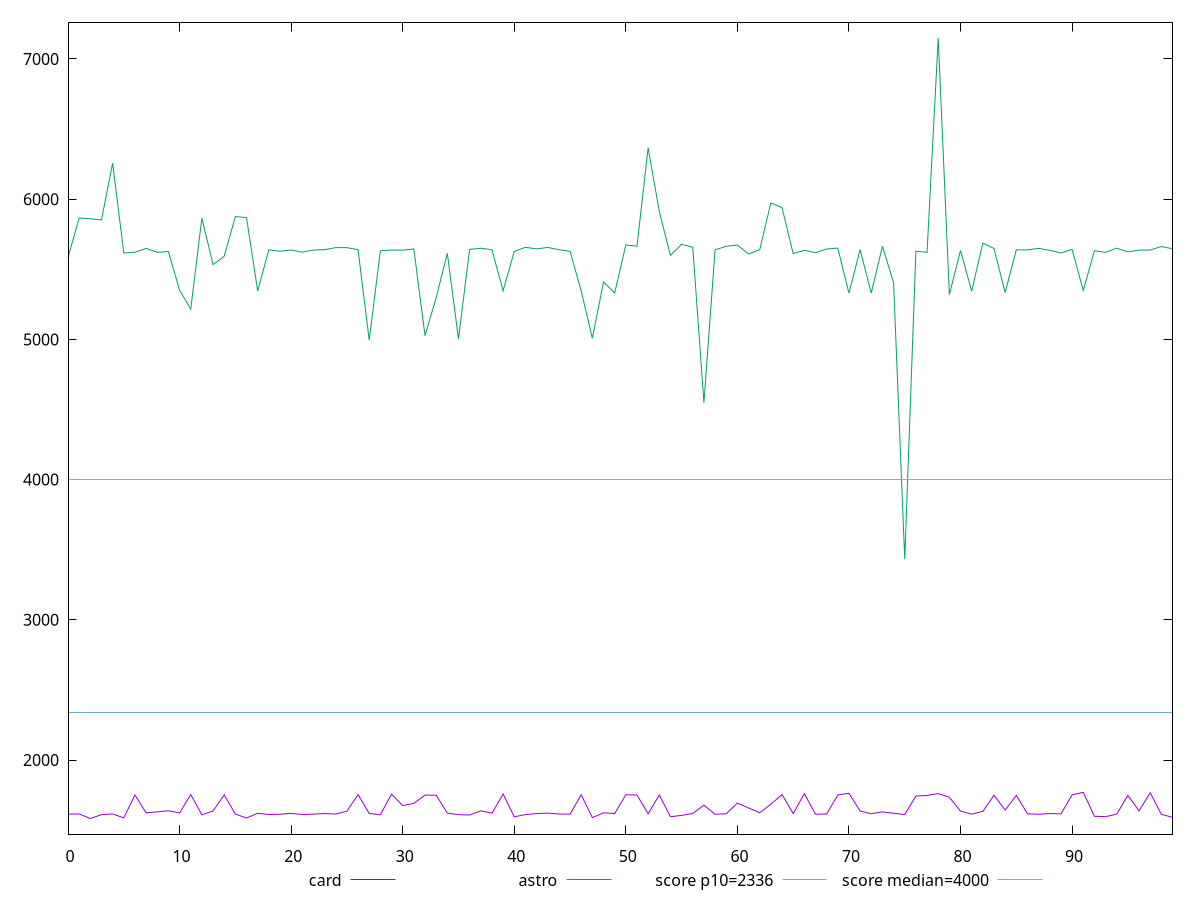 reset

$card <<EOF
0 1614.1290000000001
1 1615.9733999999999
2 1583.1881999999998
3 1610.7822
4 1615.674
5 1587.8097
6 1750.7804
7 1623.8217
8 1631.0306999999998
9 1638.606
10 1622.8065000000001
11 1753.7813999999998
12 1609.3410000000001
13 1637.1513
14 1751.5172000000002
15 1614.7173
16 1586.8200000000002
17 1620.5784
18 1611.825
19 1613.4876000000002
20 1619.7921000000001
21 1612.0218
22 1614.4830000000002
23 1618.5489
24 1615.2758999999996
25 1635.5289000000002
26 1753.882
27 1619.076
28 1610.25
29 1757.082
30 1675.588
31 1691.4515999999999
32 1750.268
33 1749.2399999999998
34 1621.9817999999998
35 1610.4948
36 1608.1118999999999
37 1637.8854000000001
38 1621.0263
39 1758.088
40 1595.2403999999997
41 1611.1499999999999
42 1618.3749
43 1621.797
44 1615.458
45 1613.8803
46 1752.6390000000001
47 1589.4264
48 1624.3308000000002
49 1618.3925999999997
50 1752.812
51 1750.6596
52 1617.3509999999999
53 1750.92
54 1595.7333
55 1605.6915000000001
56 1619.0532000000003
57 1678.805
58 1613.151
59 1616.9633999999996
60 1693.3002
62 1624.1142
63 1685.325
64 1754.198
65 1618.2873000000002
66 1760.5154000000002
67 1613.283
68 1616.0586
69 1750.958
70 1763.25
71 1636.5978
72 1617.6216
73 1630.1717999999998
74 1620.7644
75 1611.5079
76 1743.2960000000003
77 1747.7780000000002
78 1761.02
79 1734.6660000000002
80 1635.84
81 1614.1845
82 1633.8990000000001
83 1748.7640000000001
84 1643.3051999999998
85 1748.386
86 1616.8779
87 1613.1876
88 1618.8639
89 1615.8759
90 1751.368
91 1769.9472
92 1599.435
93 1596.5700000000002
94 1614.2561999999998
95 1748.4996
96 1637.9940000000001
97 1767.0516
98 1612.9560000000001
99 1591.9479000000001
EOF

$astro <<EOF
0 5584.005
1 5864.635999999999
2 5860.444
3 5851.784000000001
4 6256.0635
5 5616.1539999999995
6 5621.341
7 5648.961000000002
8 5620.597000000001
9 5626.189000000001
10 5350.900999999999
11 5215.360999999999
12 5864.396000000002
13 5533.557
14 5592.199999999998
15 5875.8460000000005
16 5868.620999999997
17 5345.664999999999
18 5639.085
19 5628.479000000001
20 5637.483999999999
21 5621.781999999997
22 5637.317999999997
23 5639.57
24 5654.421000000002
25 5654.156000000001
26 5638.937999999999
27 4994.270999999999
28 5632.201999999998
29 5637.2080000000005
30 5636.405999999999
31 5644.549
32 5025.866
33 5297.145
34 5613.955000000002
35 5003.754999999999
36 5641.564999999999
37 5649.9950000000035
38 5639.728
39 5346.0340000000015
40 5627.268999999998
41 5656.782999999999
42 5645.071999999998
43 5655.474
44 5639.614999999999
45 5628.366000000001
46 5345.5509999999995
47 5008.126999999999
48 5409.2840000000015
49 5330.910000000001
50 5673.847
51 5664.651999999999
52 6365.661000000002
53 5911.594
54 5598.749
55 5678.195000000002
56 5657.228
57 4548.050000000001
58 5638.908000000001
59 5663.467999999998
60 5672.551
61 5609.136999999999
62 5639.344
63 5972.140000000002
64 5939.6810000000005
65 5611.690000000001
66 5635.3240000000005
67 5618.497000000001
68 5644.606000000001
69 5650.890999999998
70 5330.197000000001
71 5640.022000000001
72 5330.186
73 5663.8229999999985
74 5404.424000000002
75 3432.1140000000005
76 5628.929
77 5620.7890000000025
78 7149.7955
79 5320.129999999999
80 5633.520999999998
81 5343.764000000001
82 5686.022000000002
83 5648.417000000001
84 5333.840999999999
85 5638.377999999999
86 5638.167999999999
87 5648.679999999998
88 5635.484999999999
89 5615.823
90 5641.906999999998
91 5348.424999999999
92 5631.814
93 5620.475000000002
94 5650.444000000001
95 5623.78
96 5636.795000000001
97 5637.382000000002
98 5661.879
99 5646.531999999998
EOF

set key outside below
set xrange [0:99]
set yrange [1471.8560539999999:7261.127646]
set trange [1471.8560539999999:7261.127646]
set terminal svg size 640, 520 enhanced background rgb 'white'
set output "reports/report_00030_2021-02-24T20-42-31.540Z/first-meaningful-paint/comparison/line/2_vs_3.svg"

plot $card title "card" with line, \
     $astro title "astro" with line, \
     2336 title "score p10=2336", \
     4000 title "score median=4000"

reset
